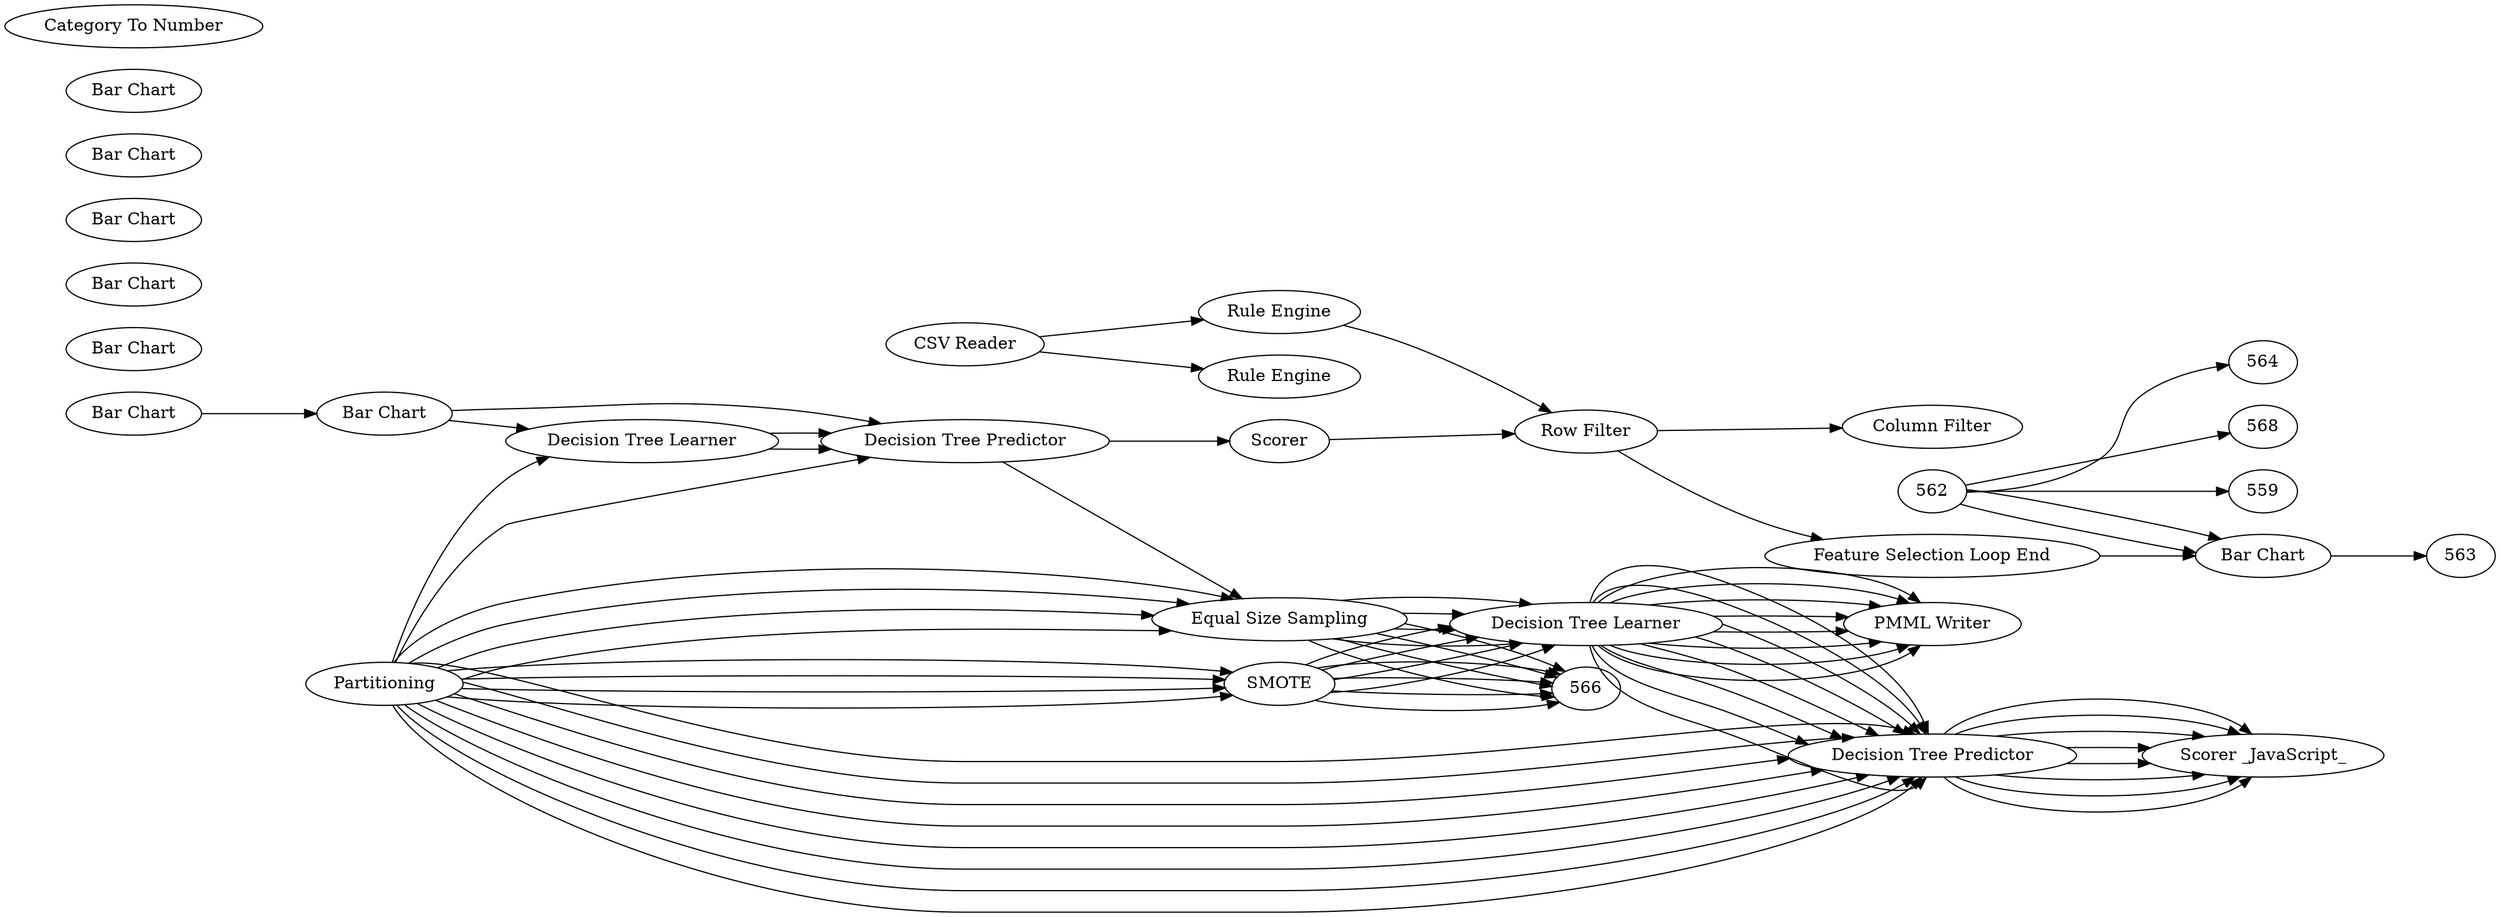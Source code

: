 digraph {
	3 [label="Feature Selection Filter"]
	6 [label=Partitioning]
	8 [label="Feature Selection Loop Start _1_1_"]
	12 [label="Feature Selection Loop End"]
	14 [label="Table Row to Variable"]
	23 [label="Decision Tree Learner"]
	24 [label="Decision Tree Predictor"]
	25 [label=Scorer]
	1 [label="Bar Chart"]
	2 [label="Bar Chart"]
	3 [label="Bar Chart"]
	4 [label="Bar Chart"]
	5 [label="Bar Chart"]
	6 [label="Bar Chart"]
	7 [label="Bar Chart"]
	8 [label="Bar Chart"]
	9 [label="CSV Reader"]
	11 [label="Column Filter"]
	13 [label="Rule Engine"]
	14 [label="Row Filter"]
	16 [label="Category To Number"]
	18 [label="Rule Engine"]
	23 [label="Decision Tree Learner"]
	24 [label="Decision Tree Predictor"]
	421 [label=Partitioning]
	422 [label="Scorer _JavaScript_"]
	130 [label="Decision Tree Learner"]
	132 [label="Decision Tree Predictor"]
	138 [label="Scorer _JavaScript_"]
	178 [label="PMML Writer"]
	421 [label=Partitioning]
	1 [label="Bar Chart"]
	2 [label="Bar Chart"]
	3 [label="Bar Chart"]
	4 [label="Bar Chart"]
	5 [label="Bar Chart"]
	6 [label="Bar Chart"]
	7 [label="Bar Chart"]
	8 [label="Bar Chart"]
	567 [label=SMOTE]
	130 [label="Decision Tree Learner"]
	132 [label="Decision Tree Predictor"]
	138 [label="Scorer _JavaScript_"]
	178 [label="PMML Writer"]
	421 [label=Partitioning]
	1 [label="Bar Chart"]
	2 [label="Bar Chart"]
	3 [label="Bar Chart"]
	4 [label="Bar Chart"]
	5 [label="Bar Chart"]
	6 [label="Bar Chart"]
	7 [label="Bar Chart"]
	8 [label="Bar Chart"]
	567 [label=SMOTE]
	130 [label="Decision Tree Learner"]
	132 [label="Decision Tree Predictor"]
	138 [label="Scorer _JavaScript_"]
	178 [label="PMML Writer"]
	421 [label=Partitioning]
	1 [label="Bar Chart"]
	2 [label="Bar Chart"]
	3 [label="Bar Chart"]
	4 [label="Bar Chart"]
	5 [label="Bar Chart"]
	6 [label="Bar Chart"]
	7 [label="Bar Chart"]
	8 [label="Bar Chart"]
	567 [label=SMOTE]
	130 [label="Decision Tree Learner"]
	132 [label="Decision Tree Predictor"]
	138 [label="Scorer _JavaScript_"]
	178 [label="PMML Writer"]
	421 [label=Partitioning]
	1 [label="Bar Chart"]
	2 [label="Bar Chart"]
	3 [label="Bar Chart"]
	4 [label="Bar Chart"]
	5 [label="Bar Chart"]
	6 [label="Bar Chart"]
	7 [label="Bar Chart"]
	8 [label="Bar Chart"]
	567 [label=SMOTE]
	130 [label="Decision Tree Learner"]
	132 [label="Decision Tree Predictor"]
	138 [label="Scorer _JavaScript_"]
	178 [label="PMML Writer"]
	421 [label=Partitioning]
	422 [label="Equal Size Sampling"]
	1 [label="Bar Chart"]
	2 [label="Bar Chart"]
	3 [label="Bar Chart"]
	4 [label="Bar Chart"]
	5 [label="Bar Chart"]
	6 [label="Bar Chart"]
	7 [label="Bar Chart"]
	8 [label="Bar Chart"]
	130 [label="Decision Tree Learner"]
	132 [label="Decision Tree Predictor"]
	138 [label="Scorer _JavaScript_"]
	178 [label="PMML Writer"]
	421 [label=Partitioning]
	422 [label="Equal Size Sampling"]
	1 [label="Bar Chart"]
	2 [label="Bar Chart"]
	3 [label="Bar Chart"]
	4 [label="Bar Chart"]
	5 [label="Bar Chart"]
	6 [label="Bar Chart"]
	7 [label="Bar Chart"]
	8 [label="Bar Chart"]
	130 [label="Decision Tree Learner"]
	132 [label="Decision Tree Predictor"]
	138 [label="Scorer _JavaScript_"]
	178 [label="PMML Writer"]
	421 [label=Partitioning]
	422 [label="Equal Size Sampling"]
	1 [label="Bar Chart"]
	2 [label="Bar Chart"]
	3 [label="Bar Chart"]
	4 [label="Bar Chart"]
	5 [label="Bar Chart"]
	6 [label="Bar Chart"]
	7 [label="Bar Chart"]
	8 [label="Bar Chart"]
	130 [label="Decision Tree Learner"]
	132 [label="Decision Tree Predictor"]
	138 [label="Scorer _JavaScript_"]
	178 [label="PMML Writer"]
	421 [label=Partitioning]
	422 [label="Equal Size Sampling"]
	1 [label="Bar Chart"]
	2 [label="Bar Chart"]
	3 [label="Bar Chart"]
	4 [label="Bar Chart"]
	5 [label="Bar Chart"]
	6 [label="Bar Chart"]
	7 [label="Bar Chart"]
	8 [label="Bar Chart"]
	6 -> 23
	6 -> 24
	8 -> 6
	12 -> 3
	14 -> 12
	23 -> 24
	24 -> 25
	25 -> 14
	9 -> 13
	9 -> 18
	14 -> 11
	18 -> 14
	23 -> 24
	24 -> 422
	421 -> 23
	421 -> 24
	130 -> 178
	130 -> 132
	132 -> 138
	421 -> 132
	421 -> 567
	567 -> 566
	567 -> 130
	130 -> 178
	130 -> 132
	132 -> 138
	421 -> 132
	421 -> 567
	567 -> 566
	567 -> 130
	130 -> 178
	130 -> 132
	132 -> 138
	421 -> 132
	421 -> 567
	567 -> 566
	567 -> 130
	130 -> 178
	130 -> 132
	132 -> 138
	421 -> 132
	421 -> 567
	567 -> 566
	567 -> 130
	130 -> 178
	130 -> 132
	132 -> 138
	421 -> 132
	421 -> 422
	422 -> 566
	422 -> 130
	130 -> 178
	130 -> 132
	132 -> 138
	421 -> 132
	421 -> 422
	422 -> 566
	422 -> 130
	130 -> 178
	130 -> 132
	132 -> 138
	421 -> 132
	421 -> 422
	422 -> 566
	422 -> 130
	130 -> 178
	130 -> 132
	132 -> 138
	421 -> 132
	421 -> 422
	422 -> 566
	422 -> 130
	3 -> 563
	562 -> 559
	562 -> 3
	562 -> 3
	562 -> 564
	562 -> 568
	rankdir=LR
}
